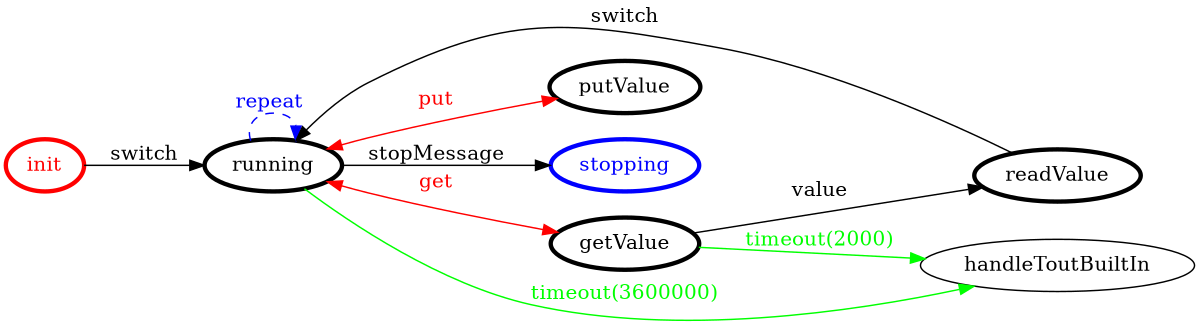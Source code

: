 /*
*
* A GraphViz DOT FSM description 
* Please use a GraphViz visualizer (like http://www.webgraphviz.com)
*  
*/

digraph finite_state_machine {
	rankdir=LR
	size="8,5"
	
	init [ color = red ][ fontcolor = red ][ penwidth = 3 ]
	running [ color = black ][ fontcolor = black ][ penwidth = 3 ]
	getValue [ color = black ][ fontcolor = black ][ penwidth = 3 ]
	readValue [ color = black ][ fontcolor = black ][ penwidth = 3 ]
	putValue [ color = black ][ fontcolor = black ][ penwidth = 3 ]
	stopping [ color = blue ][ fontcolor = blue ][ penwidth = 3 ]
	
	running -> putValue [ label = "put" ][ color = red ][ fontcolor = red ][ dir = both ]
	readValue -> running [ label = "switch" ][ color = black ][ fontcolor = black ]
	running -> stopping [ label = "stopMessage" ][ color = black ][ fontcolor = black ]
	getValue -> handleToutBuiltIn [ label = "timeout(2000)" ][ color = green ][ fontcolor = green ]
	running -> running [ label = "repeat "][ style = dashed ][ color = blue ][ fontcolor = blue ]
	init -> running [ label = "switch" ][ color = black ][ fontcolor = black ]
	running -> getValue [ label = "get" ][ color = red ][ fontcolor = red ][ dir = both ]
	getValue -> readValue [ label = "value" ][ color = black ][ fontcolor = black ]
	running -> handleToutBuiltIn [ label = "timeout(3600000)" ][ color = green ][ fontcolor = green ]
}
